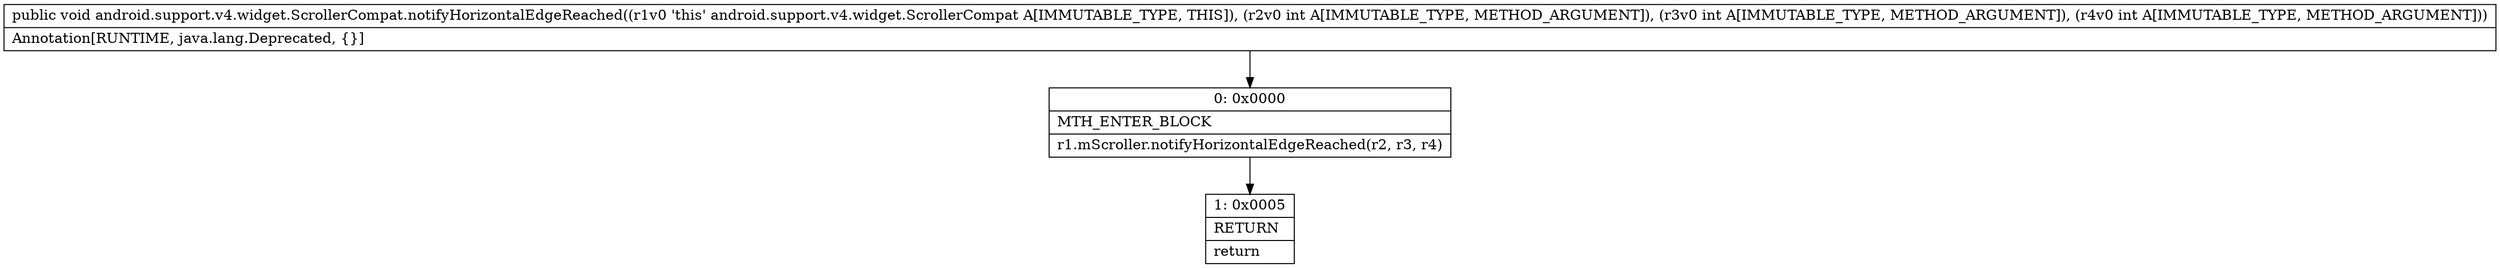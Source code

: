 digraph "CFG forandroid.support.v4.widget.ScrollerCompat.notifyHorizontalEdgeReached(III)V" {
Node_0 [shape=record,label="{0\:\ 0x0000|MTH_ENTER_BLOCK\l|r1.mScroller.notifyHorizontalEdgeReached(r2, r3, r4)\l}"];
Node_1 [shape=record,label="{1\:\ 0x0005|RETURN\l|return\l}"];
MethodNode[shape=record,label="{public void android.support.v4.widget.ScrollerCompat.notifyHorizontalEdgeReached((r1v0 'this' android.support.v4.widget.ScrollerCompat A[IMMUTABLE_TYPE, THIS]), (r2v0 int A[IMMUTABLE_TYPE, METHOD_ARGUMENT]), (r3v0 int A[IMMUTABLE_TYPE, METHOD_ARGUMENT]), (r4v0 int A[IMMUTABLE_TYPE, METHOD_ARGUMENT]))  | Annotation[RUNTIME, java.lang.Deprecated, \{\}]\l}"];
MethodNode -> Node_0;
Node_0 -> Node_1;
}

